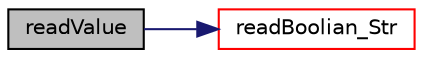 digraph "readValue"
{
 // LATEX_PDF_SIZE
  edge [fontname="Helvetica",fontsize="10",labelfontname="Helvetica",labelfontsize="10"];
  node [fontname="Helvetica",fontsize="10",shape=record];
  rankdir="LR";
  Node1 [label="readValue",height=0.2,width=0.4,color="black", fillcolor="grey75", style="filled", fontcolor="black",tooltip=" "];
  Node1 -> Node2 [color="midnightblue",fontsize="10",style="solid",fontname="Helvetica"];
  Node2 [label="readBoolian_Str",height=0.2,width=0.4,color="red", fillcolor="white", style="filled",URL="$namespacepFlow.html#ad14acab072635ba3fa539283f602b1a5",tooltip="Convert word to bool."];
}
